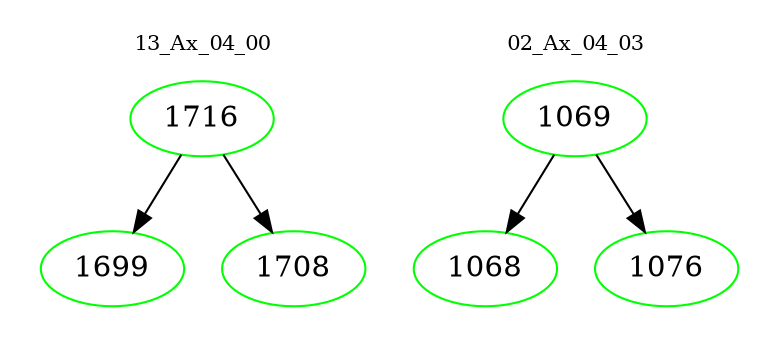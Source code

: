 digraph{
subgraph cluster_0 {
color = white
label = "13_Ax_04_00";
fontsize=10;
T0_1716 [label="1716", color="green"]
T0_1716 -> T0_1699 [color="black"]
T0_1699 [label="1699", color="green"]
T0_1716 -> T0_1708 [color="black"]
T0_1708 [label="1708", color="green"]
}
subgraph cluster_1 {
color = white
label = "02_Ax_04_03";
fontsize=10;
T1_1069 [label="1069", color="green"]
T1_1069 -> T1_1068 [color="black"]
T1_1068 [label="1068", color="green"]
T1_1069 -> T1_1076 [color="black"]
T1_1076 [label="1076", color="green"]
}
}
